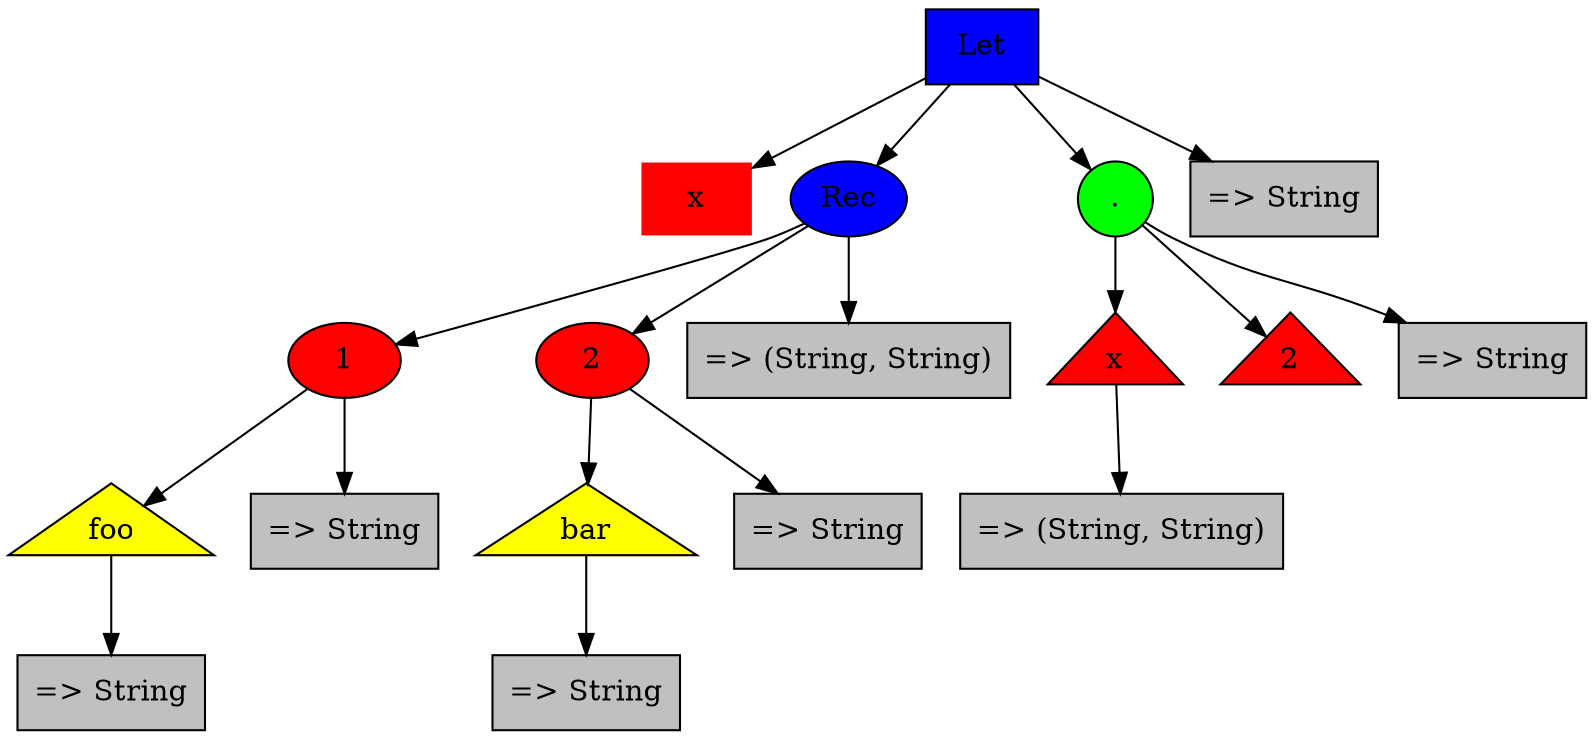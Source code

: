 digraph g {
ordering=out;n0[label="Let",fillcolor=blue,style=filled,shape=record];
n1[label=" =\> String",fillcolor=gray,style=filled,shape=record];
n2[label="x",fillcolor=red,style=filled,shape=record,color=white];
n3[label="Rec",fillcolor=blue,style=filled,shape=ellipse];
n4[label=" =\> (String, String)",fillcolor=gray,style=filled,shape=record];
n5[label="1",fillcolor=red,style=filled,shape=ellipse];
n6[label=" =\> String",fillcolor=gray,style=filled,shape=record];
n7[label="foo",fillcolor=yellow,style=filled,shape=triangle];
n8[label=" =\> String",fillcolor=gray,style=filled,shape=record];
n9[label="2",fillcolor=red,style=filled,shape=ellipse];
n10[label=" =\> String",fillcolor=gray,style=filled,shape=record];
n11[label="bar",fillcolor=yellow,style=filled,shape=triangle];
n12[label=" =\> String",fillcolor=gray,style=filled,shape=record];
n13[label=".",fillcolor=green,style=filled,shape=circle];
n14[label="2",fillcolor=red,style=filled,shape=triangle];
n15[label=" =\> String",fillcolor=gray,style=filled,shape=record];
n16[label="x",fillcolor=red,style=filled,shape=triangle];
n17[label=" =\> (String, String)",fillcolor=gray,style=filled,shape=record];
n7 -> n8;
n5 -> n7;
n5 -> n6;
n11 -> n12;
n9 -> n11;
n9 -> n10;
n3 -> n5;
n3 -> n9;
n3 -> n4;
n16 -> n17;
n13 -> n16;
n13 -> n14;
n13 -> n15;
n0 -> n2;
n0 -> n3;
n0 -> n13;
n0 -> n1;
}